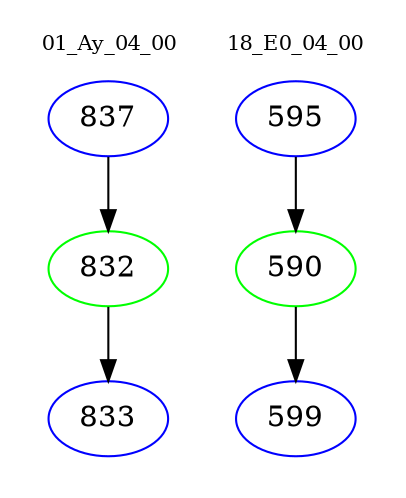 digraph{
subgraph cluster_0 {
color = white
label = "01_Ay_04_00";
fontsize=10;
T0_837 [label="837", color="blue"]
T0_837 -> T0_832 [color="black"]
T0_832 [label="832", color="green"]
T0_832 -> T0_833 [color="black"]
T0_833 [label="833", color="blue"]
}
subgraph cluster_1 {
color = white
label = "18_E0_04_00";
fontsize=10;
T1_595 [label="595", color="blue"]
T1_595 -> T1_590 [color="black"]
T1_590 [label="590", color="green"]
T1_590 -> T1_599 [color="black"]
T1_599 [label="599", color="blue"]
}
}
